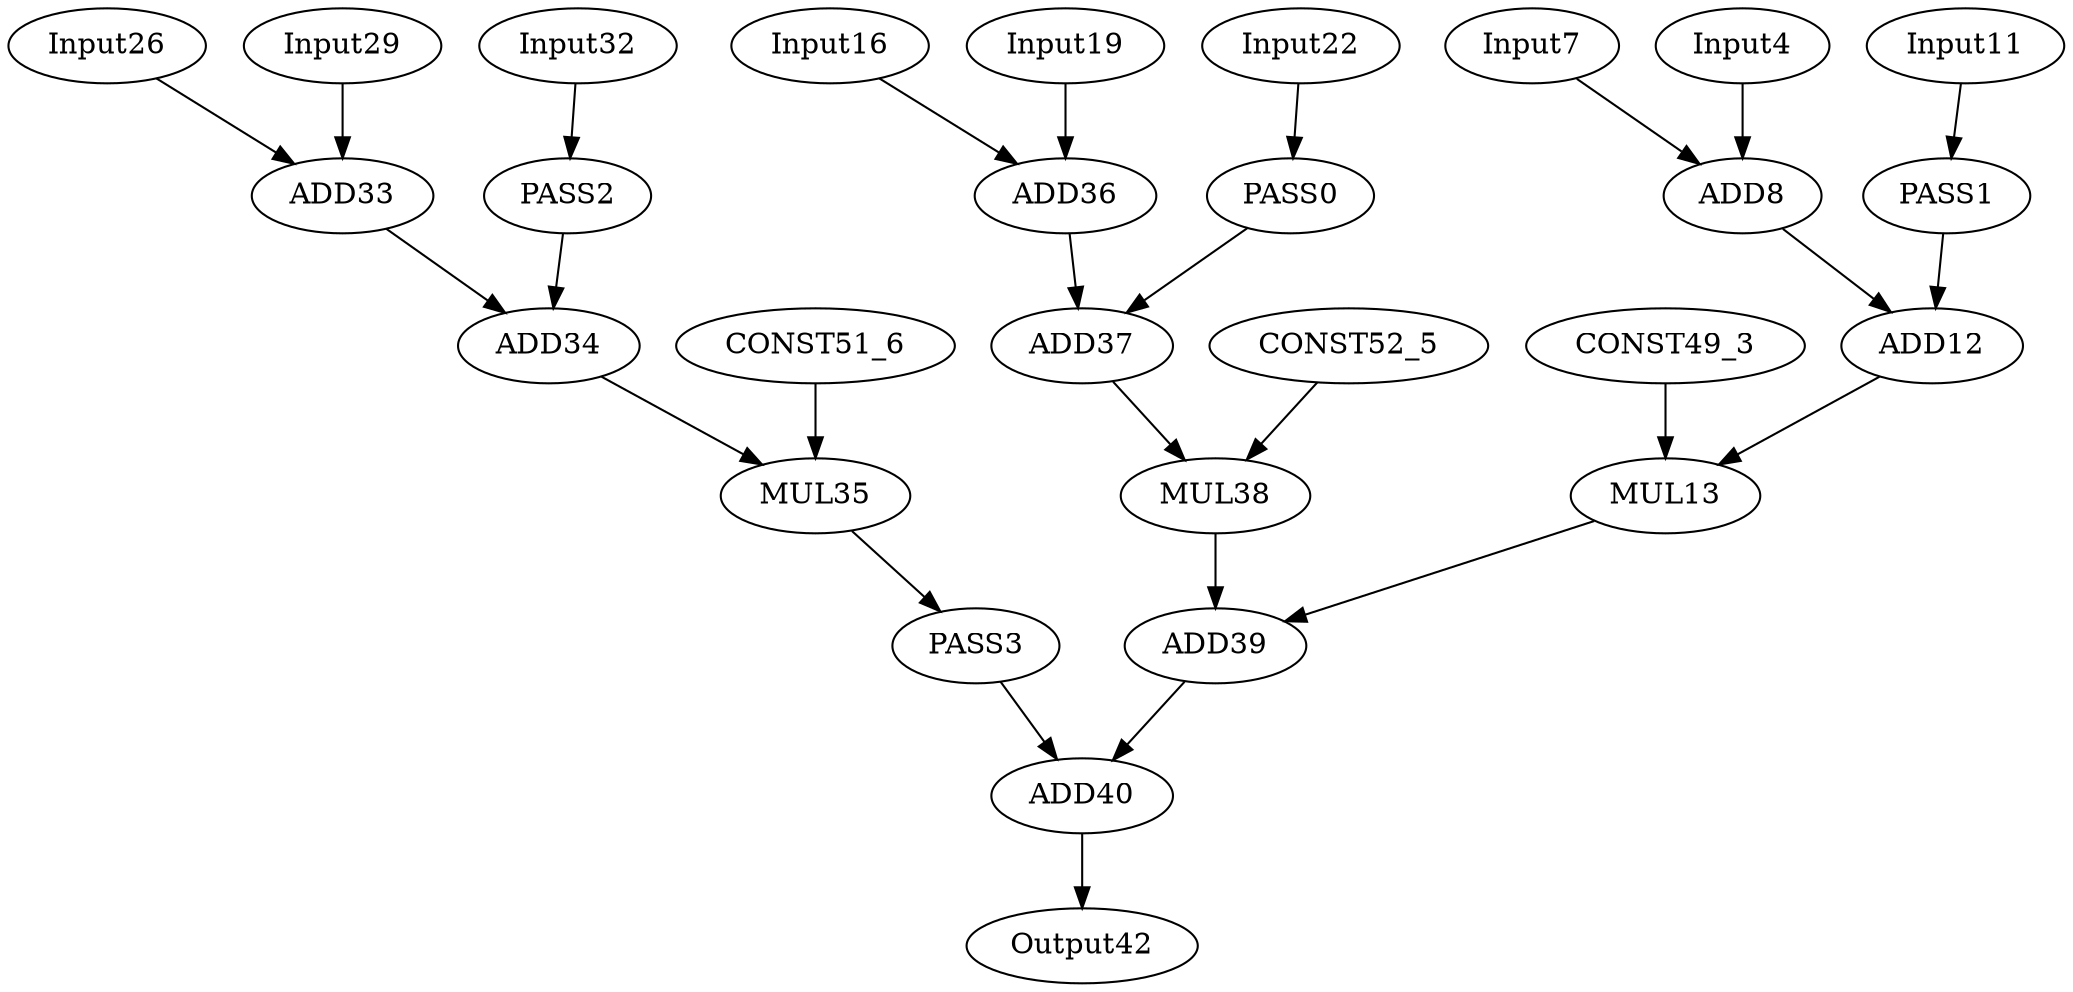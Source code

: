 digraph G {
Input4[opcode=input];
Input7[opcode=input];
ADD8[opcode=add];
Input11[opcode=input];
ADD12[opcode=add];
MUL13[opcode=mul];
PASS0[opcode=pass];
PASS1[opcode=pass];
PASS2[opcode=pass];
PASS3[opcode=pass];
Input16[opcode=input];
Input19[opcode=input];
Input22[opcode=input];
Input26[opcode=input];
Input29[opcode=input];
Input32[opcode=input];
ADD33[opcode=add];
ADD34[opcode=add];
MUL35[opcode=mul];
ADD36[opcode=add];
ADD37[opcode=add];
MUL38[opcode=mul];
ADD39[opcode=add];
ADD40[opcode=add];
Output42[opcode=output];
CONST49_3[opcode=const];
CONST51_6[opcode=const];
CONST52_5[opcode=const];
Input4->ADD8[operand=1];
Input7->ADD8[operand=0];
ADD8->ADD12[operand=0];
Input11->PASS1[operand=0];
PASS1->ADD12[operand=1];
ADD12->MUL13[operand=0];
CONST49_3->MUL13[operand=1]
MUL13->ADD39[operand=1];
Input16->ADD36[operand=1];
Input19->ADD36[operand=0];
Input22->PASS0[operand=0];
PASS0->ADD37[operand=1];
Input26->ADD33[operand=1];
Input29->ADD33[operand=0];
Input32->PASS2[operand=0];
PASS2->ADD34[operand=1];
ADD33->ADD34[operand=0];
ADD34->MUL35[operand=0];
CONST51_6->MUL35[operand=1]
MUL35->PASS3[operand=0];
PASS3->ADD40[operand=1];
ADD36->ADD37[operand=0];
ADD37->MUL38[operand=0];
CONST52_5->MUL38[operand=1]
MUL38->ADD39[operand=0];
ADD39->ADD40[operand=0];
ADD40->Output42[operand=0];
}
